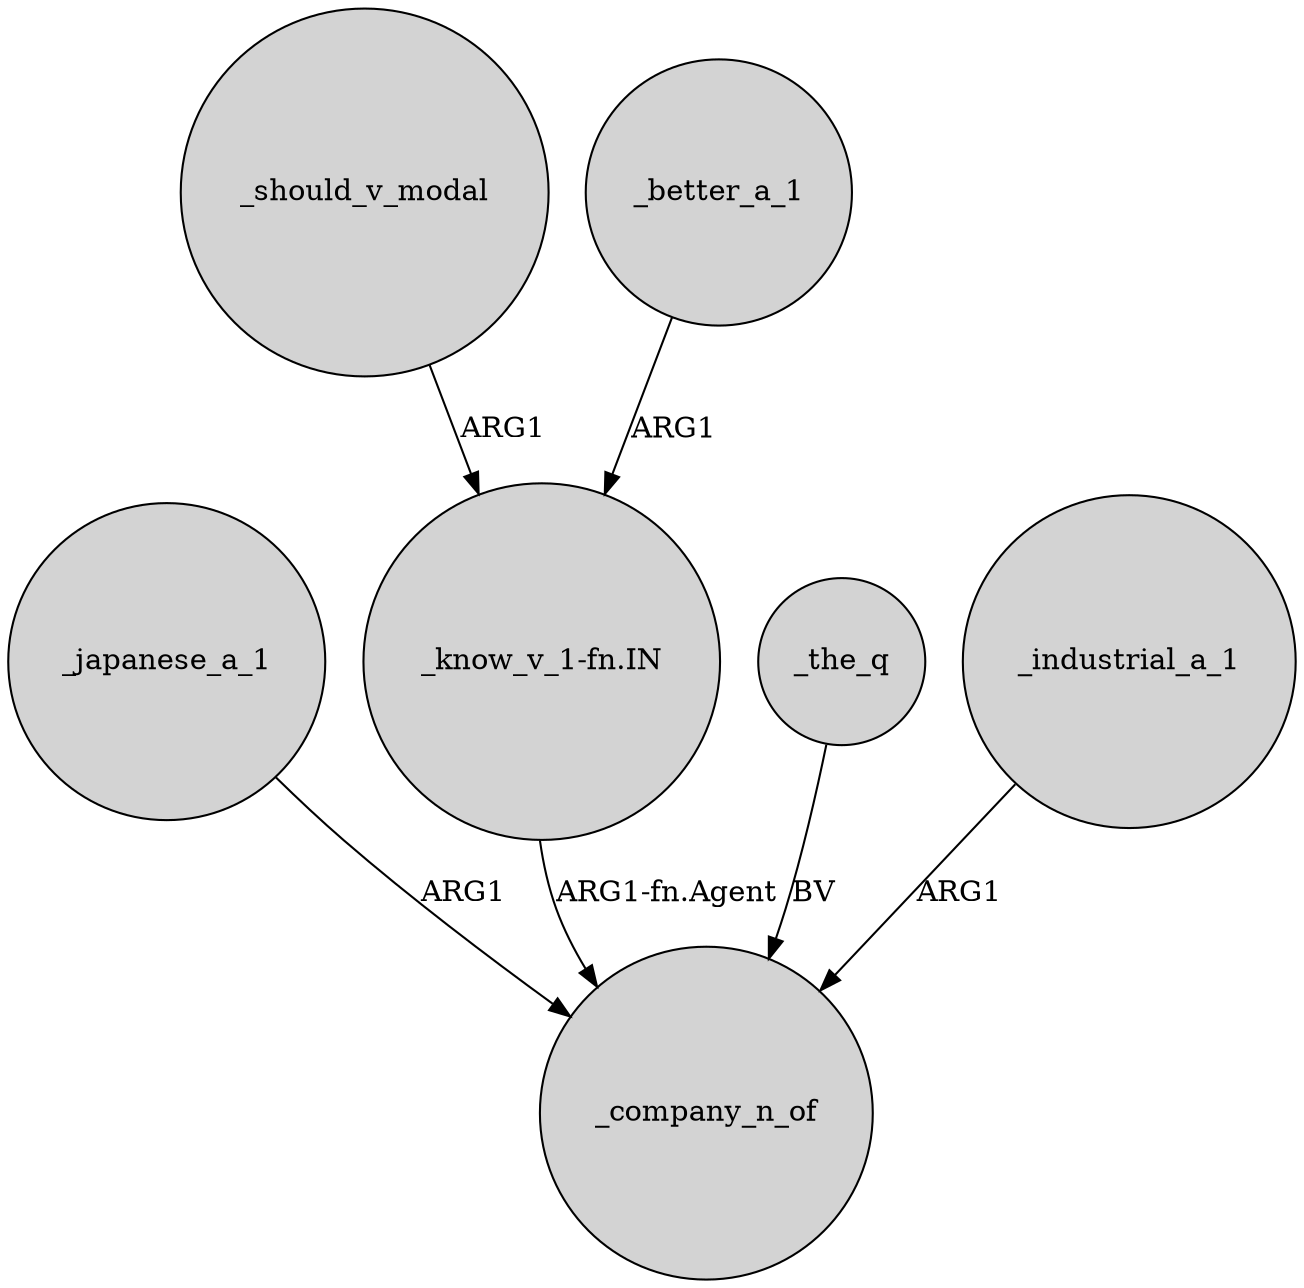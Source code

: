 digraph {
	node [shape=circle style=filled]
	_japanese_a_1 -> _company_n_of [label=ARG1]
	_should_v_modal -> "_know_v_1-fn.IN" [label=ARG1]
	_better_a_1 -> "_know_v_1-fn.IN" [label=ARG1]
	_the_q -> _company_n_of [label=BV]
	_industrial_a_1 -> _company_n_of [label=ARG1]
	"_know_v_1-fn.IN" -> _company_n_of [label="ARG1-fn.Agent"]
}
